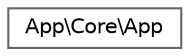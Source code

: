 digraph "Graphical Class Hierarchy"
{
 // LATEX_PDF_SIZE
  bgcolor="transparent";
  edge [fontname=Helvetica,fontsize=10,labelfontname=Helvetica,labelfontsize=10];
  node [fontname=Helvetica,fontsize=10,shape=box,height=0.2,width=0.4];
  rankdir="LR";
  Node0 [id="Node000000",label="App\\Core\\App",height=0.2,width=0.4,color="grey40", fillcolor="white", style="filled",URL="$classApp_1_1Core_1_1App.html",tooltip=" "];
}
